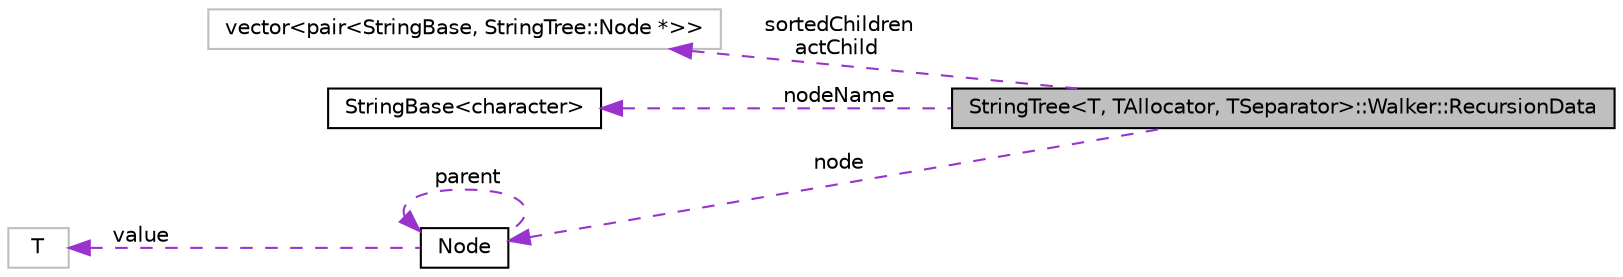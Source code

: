 digraph "StringTree&lt;T, TAllocator, TSeparator&gt;::Walker::RecursionData"
{
  edge [fontname="Helvetica",fontsize="10",labelfontname="Helvetica",labelfontsize="10"];
  node [fontname="Helvetica",fontsize="10",shape=record];
  rankdir="LR";
  Node1 [label="StringTree\<T, TAllocator, TSeparator\>::Walker::RecursionData",height=0.2,width=0.4,color="black", fillcolor="grey75", style="filled", fontcolor="black"];
  Node5 [label="vector\<pair\<StringBase, StringTree::Node *\>\>",height=0.2,width=0.4,color="grey75", fillcolor="white", style="filled"];
  Node2 [label="StringBase\<character\>",height=0.2,width=0.4,color="black", fillcolor="white", style="filled",URL="$classaworx_1_1lib_1_1strings_1_1StringBase.html"];
  Node2 -> Node1 [dir="back",color="darkorchid3",fontsize="10",style="dashed",label=" nodeName" ,fontname="Helvetica"];
  Node3 -> Node1 [dir="back",color="darkorchid3",fontsize="10",style="dashed",label=" node" ,fontname="Helvetica"];
  Node3 -> Node3 [dir="back",color="darkorchid3",fontsize="10",style="dashed",label=" parent" ,fontname="Helvetica"];
  Node4 -> Node3 [dir="back",color="darkorchid3",fontsize="10",style="dashed",label=" value" ,fontname="Helvetica"];
  Node5 -> Node1 [dir="back",color="darkorchid3",fontsize="10",style="dashed",label=" sortedChildren\nactChild" ,fontname="Helvetica"];
  Node3 [label="Node",height=0.2,width=0.4,color="black", fillcolor="white", style="filled",URL="$classaworx_1_1lib_1_1util_1_1StringTree_1_1Node.html"];
  Node4 [label="T",height=0.2,width=0.4,color="grey75", fillcolor="white", style="filled"];
}

